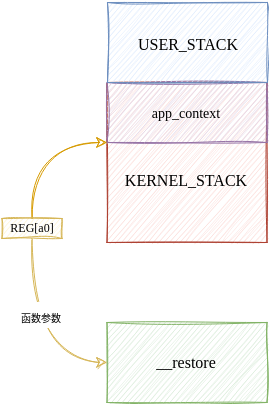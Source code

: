 <mxfile version="20.3.0" type="device"><diagram id="m7aajmdSToKoGE2oHB-z" name="第 1 页"><mxGraphModel dx="377" dy="-2096" grid="1" gridSize="10" guides="1" tooltips="1" connect="1" arrows="1" fold="1" page="1" pageScale="1" pageWidth="827" pageHeight="1169" math="0" shadow="0"><root><mxCell id="0"/><mxCell id="1" parent="0"/><mxCell id="Skx6aSZR5aqPlMbj4ff2-1" value="&lt;font style=&quot;font-size: 8px;&quot;&gt;&lt;br&gt;KERNEL_STACK&lt;br&gt;&lt;/font&gt;" style="rounded=0;whiteSpace=wrap;html=1;fillColor=#fad9d5;strokeColor=#ae4132;sketch=1;strokeWidth=0.5;fontFamily=Hack Nerd Font;" vertex="1" parent="1"><mxGeometry x="554.25" y="3193" width="80" height="80" as="geometry"/></mxCell><mxCell id="Skx6aSZR5aqPlMbj4ff2-3" value="&lt;font style=&quot;font-size: 7px;&quot;&gt;&lt;font style=&quot;font-size: 7px;&quot;&gt;app_context&lt;/font&gt;&lt;br&gt;&lt;/font&gt;" style="rounded=0;whiteSpace=wrap;html=1;sketch=1;strokeWidth=0.5;fontFamily=Hack Nerd Font;fontSize=8;fillColor=#e1d5e7;strokeColor=#9673a6;" vertex="1" parent="1"><mxGeometry x="554.25" y="3193" width="80" height="30" as="geometry"/></mxCell><mxCell id="Skx6aSZR5aqPlMbj4ff2-4" value="&lt;font&gt;__restore&lt;/font&gt;" style="rounded=0;whiteSpace=wrap;html=1;sketch=1;strokeWidth=0.5;fontFamily=Hack Nerd Font;fontSize=8;fillColor=#d5e8d4;strokeColor=#82b366;" vertex="1" parent="1"><mxGeometry x="554.25" y="3313" width="80" height="40" as="geometry"/></mxCell><mxCell id="Skx6aSZR5aqPlMbj4ff2-7" value="&lt;font&gt;&lt;span style=&quot;font-size: 8px;&quot;&gt;USER_STACK&lt;/span&gt;&lt;/font&gt;" style="rounded=0;whiteSpace=wrap;html=1;fillColor=#dae8fc;strokeColor=#6c8ebf;sketch=1;strokeWidth=0.5;fontFamily=Hack Nerd Font;" vertex="1" parent="1"><mxGeometry x="554.5" y="3153" width="80" height="40" as="geometry"/></mxCell><mxCell id="Skx6aSZR5aqPlMbj4ff2-8" style="edgeStyle=orthogonalEdgeStyle;curved=1;sketch=1;orthogonalLoop=1;jettySize=auto;html=1;exitX=0.5;exitY=1;exitDx=0;exitDy=0;entryX=0;entryY=0.5;entryDx=0;entryDy=0;strokeWidth=0.5;fontFamily=Hack Nerd Font;fontSize=8;startArrow=none;startFill=0;endArrow=classic;endFill=1;startSize=4;endSize=4;sourcePerimeterSpacing=4;targetPerimeterSpacing=4;fillColor=#fff2cc;strokeColor=#d6b656;" edge="1" parent="1" source="Skx6aSZR5aqPlMbj4ff2-11" target="Skx6aSZR5aqPlMbj4ff2-4"><mxGeometry relative="1" as="geometry"/></mxCell><mxCell id="Skx6aSZR5aqPlMbj4ff2-14" value="&lt;font face=&quot;Hack Nerd Font&quot;&gt;&lt;span style=&quot;font-size: 5px;&quot;&gt;函数参数&lt;/span&gt;&lt;/font&gt;" style="edgeLabel;html=1;align=center;verticalAlign=middle;resizable=0;points=[];" vertex="1" connectable="0" parent="Skx6aSZR5aqPlMbj4ff2-8"><mxGeometry x="-0.245" y="4" relative="1" as="geometry"><mxPoint as="offset"/></mxGeometry></mxCell><mxCell id="Skx6aSZR5aqPlMbj4ff2-9" style="edgeStyle=orthogonalEdgeStyle;curved=1;sketch=1;orthogonalLoop=1;jettySize=auto;html=1;entryX=0;entryY=1;entryDx=0;entryDy=0;strokeWidth=0.5;fontFamily=Hack Nerd Font;fontSize=6;fontColor=#000000;endSize=4;fillColor=#ffe6cc;strokeColor=#d79b00;" edge="1" parent="1" source="Skx6aSZR5aqPlMbj4ff2-11" target="Skx6aSZR5aqPlMbj4ff2-3"><mxGeometry relative="1" as="geometry"><Array as="points"><mxPoint x="517" y="3223"/></Array></mxGeometry></mxCell><mxCell id="Skx6aSZR5aqPlMbj4ff2-11" value="REG[a0]" style="rounded=0;whiteSpace=wrap;html=1;sketch=1;strokeColor=#d6b656;strokeWidth=0.5;fontFamily=Hack Nerd Font;fontSize=6;fillColor=#fff2cc;" vertex="1" parent="1"><mxGeometry x="501.75" y="3261" width="30" height="10" as="geometry"/></mxCell></root></mxGraphModel></diagram></mxfile>